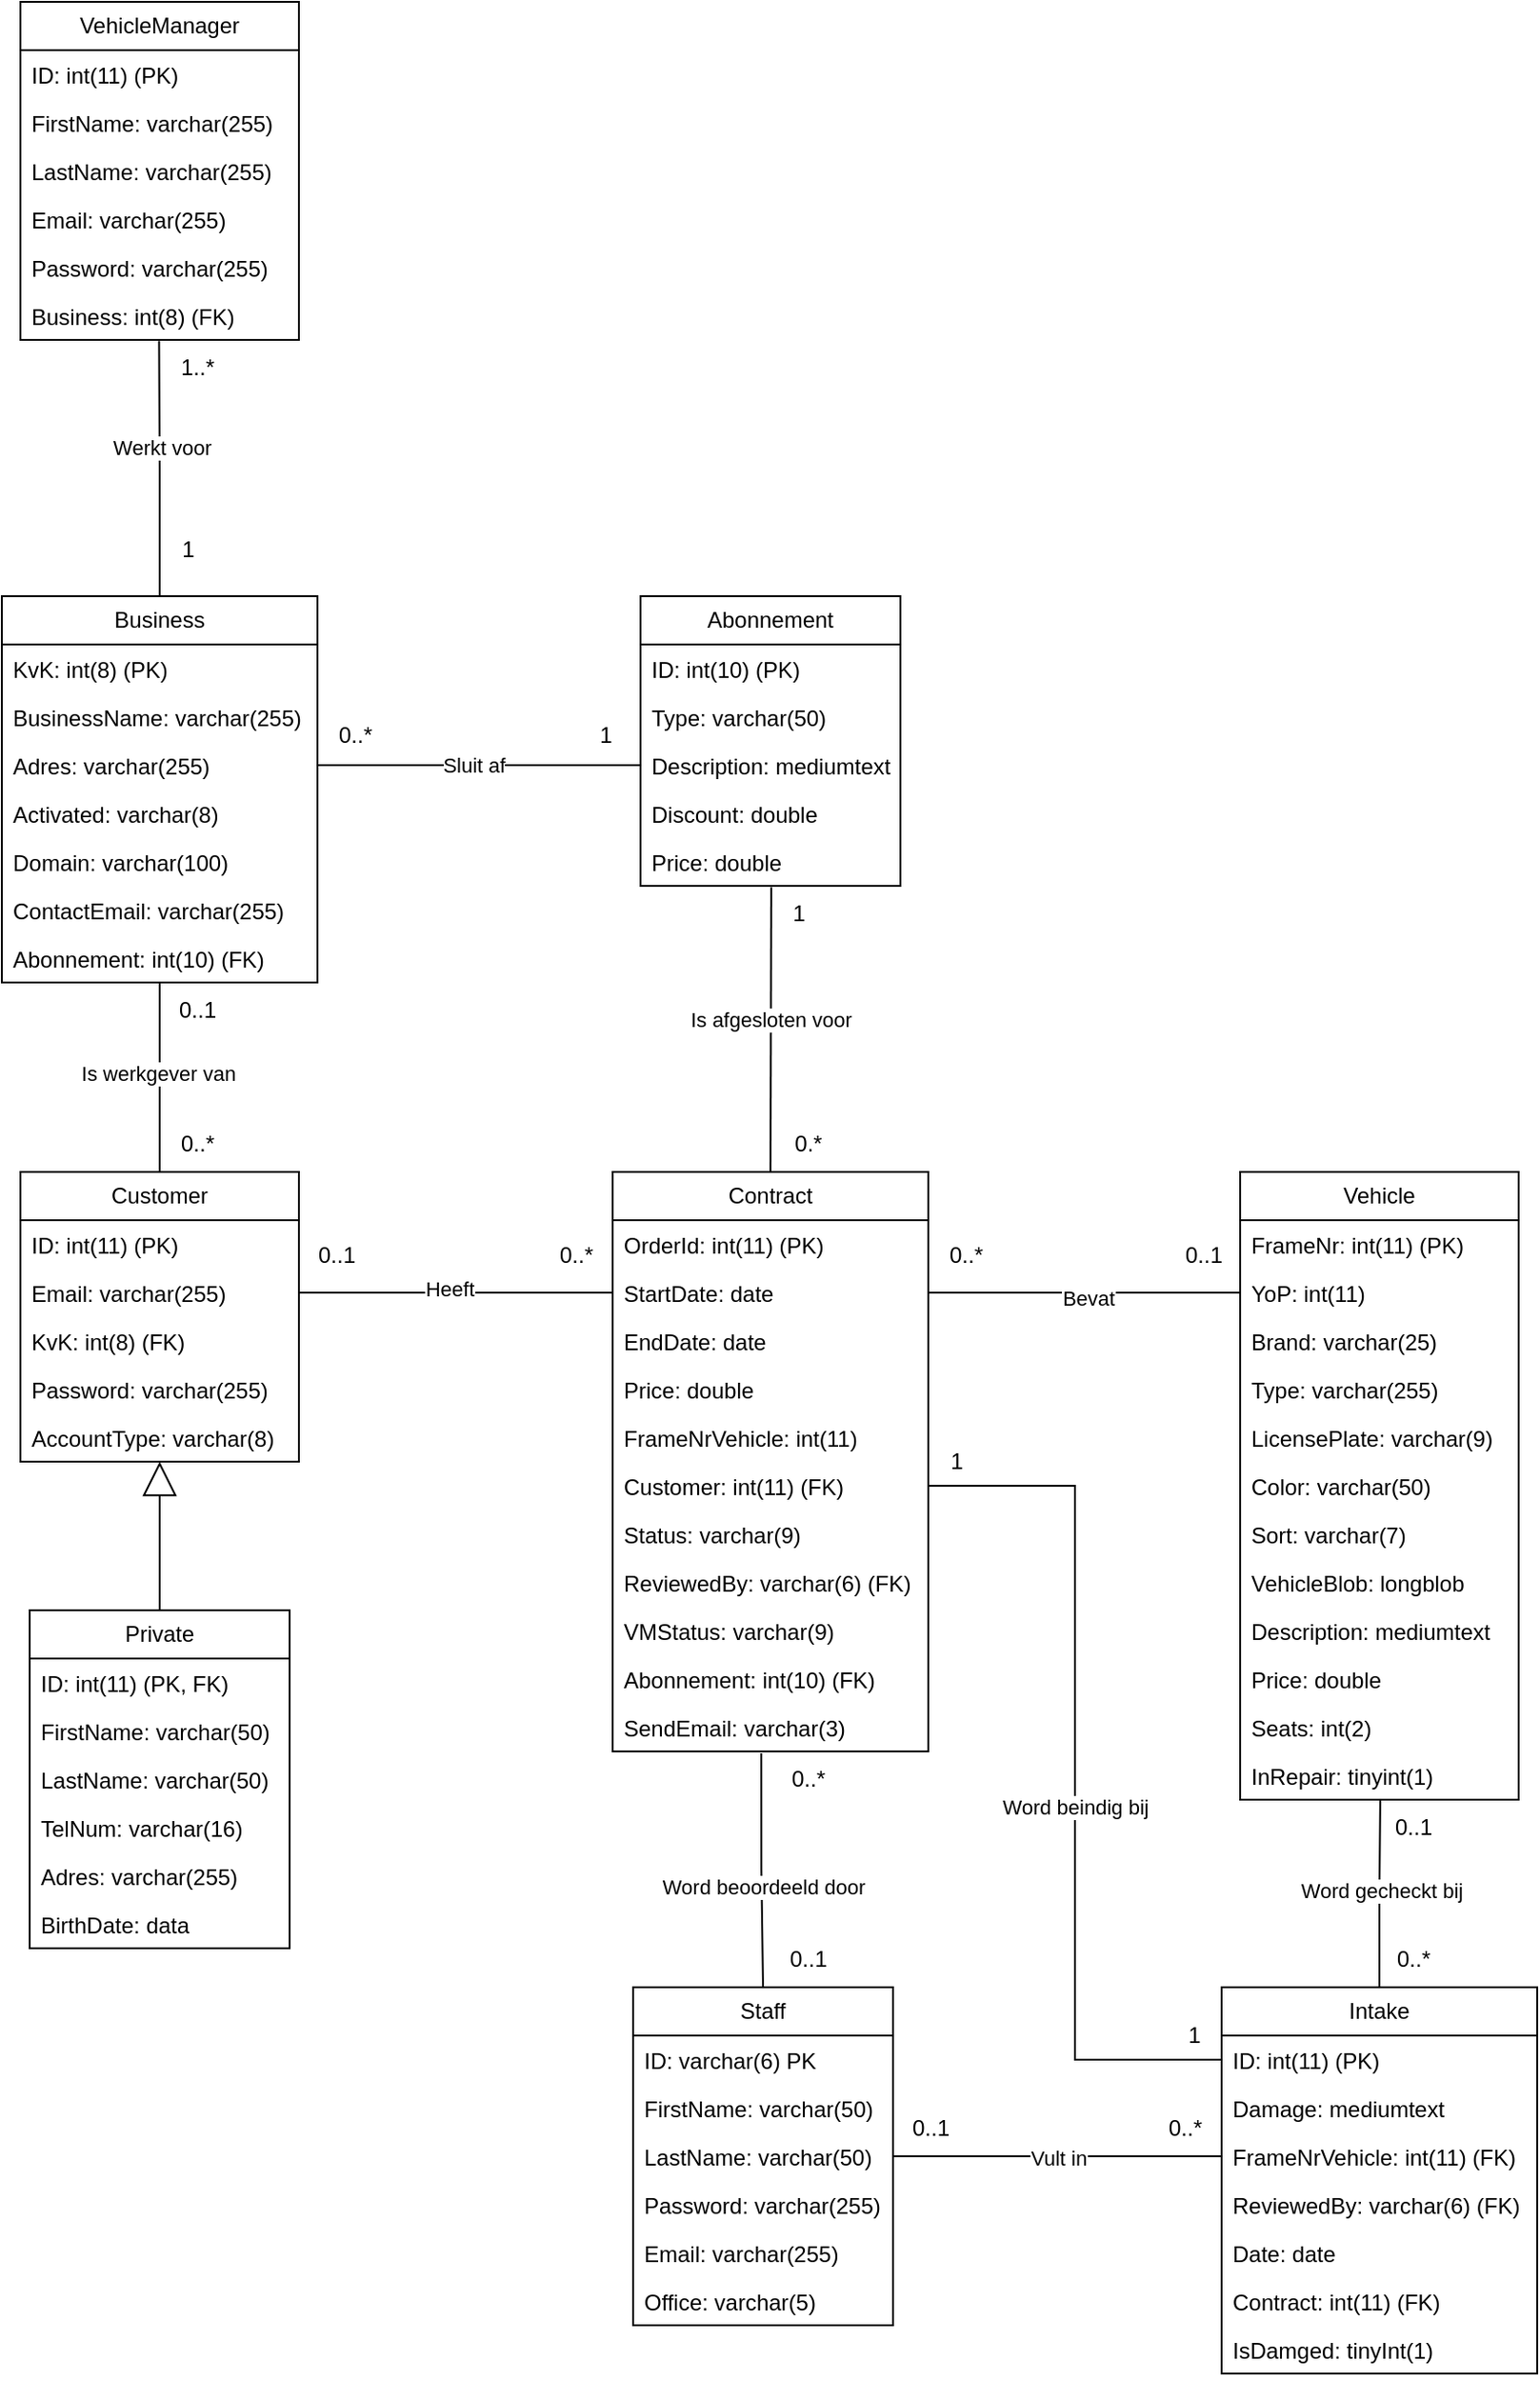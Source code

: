 <mxfile version="26.0.4">
  <diagram name="Pagina-1" id="kumVe_EUX2fXKwRMDx93">
    <mxGraphModel dx="989" dy="577" grid="1" gridSize="10" guides="1" tooltips="1" connect="1" arrows="1" fold="1" page="1" pageScale="1" pageWidth="827" pageHeight="1169" math="0" shadow="0">
      <root>
        <mxCell id="0" />
        <mxCell id="1" parent="0" />
        <mxCell id="2gMDje62QY_RI4DqTVEN-9" value="Customer" style="swimlane;fontStyle=0;childLayout=stackLayout;horizontal=1;startSize=26;fillColor=none;horizontalStack=0;resizeParent=1;resizeParentMax=0;resizeLast=0;collapsible=1;marginBottom=0;whiteSpace=wrap;html=1;" parent="1" vertex="1">
          <mxGeometry x="10" y="730" width="150" height="156" as="geometry" />
        </mxCell>
        <mxCell id="2gMDje62QY_RI4DqTVEN-10" value="ID: int(11) (PK)" style="text;strokeColor=none;fillColor=none;align=left;verticalAlign=top;spacingLeft=4;spacingRight=4;overflow=hidden;rotatable=0;points=[[0,0.5],[1,0.5]];portConstraint=eastwest;whiteSpace=wrap;html=1;" parent="2gMDje62QY_RI4DqTVEN-9" vertex="1">
          <mxGeometry y="26" width="150" height="26" as="geometry" />
        </mxCell>
        <mxCell id="2gMDje62QY_RI4DqTVEN-11" value="Email: varchar(255)" style="text;strokeColor=none;fillColor=none;align=left;verticalAlign=top;spacingLeft=4;spacingRight=4;overflow=hidden;rotatable=0;points=[[0,0.5],[1,0.5]];portConstraint=eastwest;whiteSpace=wrap;html=1;" parent="2gMDje62QY_RI4DqTVEN-9" vertex="1">
          <mxGeometry y="52" width="150" height="26" as="geometry" />
        </mxCell>
        <mxCell id="2gMDje62QY_RI4DqTVEN-12" value="KvK: int(8) (FK)" style="text;strokeColor=none;fillColor=none;align=left;verticalAlign=top;spacingLeft=4;spacingRight=4;overflow=hidden;rotatable=0;points=[[0,0.5],[1,0.5]];portConstraint=eastwest;whiteSpace=wrap;html=1;" parent="2gMDje62QY_RI4DqTVEN-9" vertex="1">
          <mxGeometry y="78" width="150" height="26" as="geometry" />
        </mxCell>
        <mxCell id="RTsfZIObPKRXF5oTKYbA-19" value="Password: varchar(255)" style="text;strokeColor=none;fillColor=none;align=left;verticalAlign=top;spacingLeft=4;spacingRight=4;overflow=hidden;rotatable=0;points=[[0,0.5],[1,0.5]];portConstraint=eastwest;whiteSpace=wrap;html=1;" vertex="1" parent="2gMDje62QY_RI4DqTVEN-9">
          <mxGeometry y="104" width="150" height="26" as="geometry" />
        </mxCell>
        <mxCell id="2gMDje62QY_RI4DqTVEN-13" value="AccountType: varchar(8)" style="text;strokeColor=none;fillColor=none;align=left;verticalAlign=top;spacingLeft=4;spacingRight=4;overflow=hidden;rotatable=0;points=[[0,0.5],[1,0.5]];portConstraint=eastwest;whiteSpace=wrap;html=1;" parent="2gMDje62QY_RI4DqTVEN-9" vertex="1">
          <mxGeometry y="130" width="150" height="26" as="geometry" />
        </mxCell>
        <mxCell id="2gMDje62QY_RI4DqTVEN-15" value="" style="endArrow=block;endSize=16;endFill=0;html=1;rounded=0;exitX=0.5;exitY=0;exitDx=0;exitDy=0;" parent="1" source="RTsfZIObPKRXF5oTKYbA-48" target="2gMDje62QY_RI4DqTVEN-13" edge="1">
          <mxGeometry width="160" relative="1" as="geometry">
            <mxPoint x="85" y="960" as="sourcePoint" />
            <mxPoint x="500" y="740" as="targetPoint" />
          </mxGeometry>
        </mxCell>
        <mxCell id="2gMDje62QY_RI4DqTVEN-16" value="Contract" style="swimlane;fontStyle=0;childLayout=stackLayout;horizontal=1;startSize=26;fillColor=none;horizontalStack=0;resizeParent=1;resizeParentMax=0;resizeLast=0;collapsible=1;marginBottom=0;whiteSpace=wrap;html=1;strokeColor=default;swimlaneLine=1;" parent="1" vertex="1">
          <mxGeometry x="329" y="730" width="170" height="312" as="geometry" />
        </mxCell>
        <mxCell id="2gMDje62QY_RI4DqTVEN-17" value="OrderId: int(11) (PK)" style="text;strokeColor=none;fillColor=none;align=left;verticalAlign=top;spacingLeft=4;spacingRight=4;overflow=hidden;rotatable=0;points=[[0,0.5],[1,0.5]];portConstraint=eastwest;whiteSpace=wrap;html=1;" parent="2gMDje62QY_RI4DqTVEN-16" vertex="1">
          <mxGeometry y="26" width="170" height="26" as="geometry" />
        </mxCell>
        <mxCell id="2gMDje62QY_RI4DqTVEN-18" value="StartDate: date" style="text;strokeColor=none;fillColor=none;align=left;verticalAlign=top;spacingLeft=4;spacingRight=4;overflow=hidden;rotatable=0;points=[[0,0.5],[1,0.5]];portConstraint=eastwest;whiteSpace=wrap;html=1;" parent="2gMDje62QY_RI4DqTVEN-16" vertex="1">
          <mxGeometry y="52" width="170" height="26" as="geometry" />
        </mxCell>
        <mxCell id="2gMDje62QY_RI4DqTVEN-19" value="EndDate: date" style="text;strokeColor=none;fillColor=none;align=left;verticalAlign=top;spacingLeft=4;spacingRight=4;overflow=hidden;rotatable=0;points=[[0,0.5],[1,0.5]];portConstraint=eastwest;whiteSpace=wrap;html=1;" parent="2gMDje62QY_RI4DqTVEN-16" vertex="1">
          <mxGeometry y="78" width="170" height="26" as="geometry" />
        </mxCell>
        <mxCell id="2gMDje62QY_RI4DqTVEN-20" value="Price: double" style="text;strokeColor=none;fillColor=none;align=left;verticalAlign=top;spacingLeft=4;spacingRight=4;overflow=hidden;rotatable=0;points=[[0,0.5],[1,0.5]];portConstraint=eastwest;whiteSpace=wrap;html=1;" parent="2gMDje62QY_RI4DqTVEN-16" vertex="1">
          <mxGeometry y="104" width="170" height="26" as="geometry" />
        </mxCell>
        <mxCell id="2gMDje62QY_RI4DqTVEN-21" value="FrameNrVehicle: int(11)" style="text;strokeColor=none;fillColor=none;align=left;verticalAlign=top;spacingLeft=4;spacingRight=4;overflow=hidden;rotatable=0;points=[[0,0.5],[1,0.5]];portConstraint=eastwest;whiteSpace=wrap;html=1;" parent="2gMDje62QY_RI4DqTVEN-16" vertex="1">
          <mxGeometry y="130" width="170" height="26" as="geometry" />
        </mxCell>
        <mxCell id="2gMDje62QY_RI4DqTVEN-22" value="Customer: int(11) (FK)" style="text;strokeColor=none;fillColor=none;align=left;verticalAlign=top;spacingLeft=4;spacingRight=4;overflow=hidden;rotatable=0;points=[[0,0.5],[1,0.5]];portConstraint=eastwest;whiteSpace=wrap;html=1;" parent="2gMDje62QY_RI4DqTVEN-16" vertex="1">
          <mxGeometry y="156" width="170" height="26" as="geometry" />
        </mxCell>
        <mxCell id="2gMDje62QY_RI4DqTVEN-23" value="Status: varchar(9)" style="text;strokeColor=none;fillColor=none;align=left;verticalAlign=top;spacingLeft=4;spacingRight=4;overflow=hidden;rotatable=0;points=[[0,0.5],[1,0.5]];portConstraint=eastwest;whiteSpace=wrap;html=1;" parent="2gMDje62QY_RI4DqTVEN-16" vertex="1">
          <mxGeometry y="182" width="170" height="26" as="geometry" />
        </mxCell>
        <mxCell id="2gMDje62QY_RI4DqTVEN-24" value="ReviewedBy: varchar(6) (FK)" style="text;strokeColor=none;fillColor=none;align=left;verticalAlign=top;spacingLeft=4;spacingRight=4;overflow=hidden;rotatable=0;points=[[0,0.5],[1,0.5]];portConstraint=eastwest;whiteSpace=wrap;html=1;" parent="2gMDje62QY_RI4DqTVEN-16" vertex="1">
          <mxGeometry y="208" width="170" height="26" as="geometry" />
        </mxCell>
        <mxCell id="2gMDje62QY_RI4DqTVEN-25" value="VMStatus: varchar(9)" style="text;strokeColor=none;fillColor=none;align=left;verticalAlign=top;spacingLeft=4;spacingRight=4;overflow=hidden;rotatable=0;points=[[0,0.5],[1,0.5]];portConstraint=eastwest;whiteSpace=wrap;html=1;" parent="2gMDje62QY_RI4DqTVEN-16" vertex="1">
          <mxGeometry y="234" width="170" height="26" as="geometry" />
        </mxCell>
        <mxCell id="RTsfZIObPKRXF5oTKYbA-3" value="Abonnement: int(10) (FK)" style="text;strokeColor=none;fillColor=none;align=left;verticalAlign=top;spacingLeft=4;spacingRight=4;overflow=hidden;rotatable=0;points=[[0,0.5],[1,0.5]];portConstraint=eastwest;whiteSpace=wrap;html=1;" vertex="1" parent="2gMDje62QY_RI4DqTVEN-16">
          <mxGeometry y="260" width="170" height="26" as="geometry" />
        </mxCell>
        <mxCell id="RTsfZIObPKRXF5oTKYbA-4" value="SendEmail: varchar(3)" style="text;strokeColor=none;fillColor=none;align=left;verticalAlign=top;spacingLeft=4;spacingRight=4;overflow=hidden;rotatable=0;points=[[0,0.5],[1,0.5]];portConstraint=eastwest;whiteSpace=wrap;html=1;" vertex="1" parent="2gMDje62QY_RI4DqTVEN-16">
          <mxGeometry y="286" width="170" height="26" as="geometry" />
        </mxCell>
        <mxCell id="2gMDje62QY_RI4DqTVEN-31" style="edgeStyle=orthogonalEdgeStyle;rounded=0;orthogonalLoop=1;jettySize=auto;html=1;exitX=1;exitY=0.5;exitDx=0;exitDy=0;endArrow=none;endFill=0;" parent="1" source="2gMDje62QY_RI4DqTVEN-11" target="2gMDje62QY_RI4DqTVEN-18" edge="1">
          <mxGeometry relative="1" as="geometry" />
        </mxCell>
        <mxCell id="2gMDje62QY_RI4DqTVEN-32" value="Heeft" style="edgeLabel;html=1;align=center;verticalAlign=middle;resizable=0;points=[];" parent="2gMDje62QY_RI4DqTVEN-31" vertex="1" connectable="0">
          <mxGeometry x="-0.05" y="2" relative="1" as="geometry">
            <mxPoint as="offset" />
          </mxGeometry>
        </mxCell>
        <mxCell id="2gMDje62QY_RI4DqTVEN-33" value="0..*" style="text;html=1;align=center;verticalAlign=middle;resizable=0;points=[];autosize=1;strokeColor=none;fillColor=none;" parent="1" vertex="1">
          <mxGeometry x="289" y="760" width="40" height="30" as="geometry" />
        </mxCell>
        <mxCell id="2gMDje62QY_RI4DqTVEN-34" value="0..1" style="text;html=1;align=center;verticalAlign=middle;resizable=0;points=[];autosize=1;strokeColor=none;fillColor=none;" parent="1" vertex="1">
          <mxGeometry x="160" y="760" width="40" height="30" as="geometry" />
        </mxCell>
        <mxCell id="2gMDje62QY_RI4DqTVEN-35" value="Staff" style="swimlane;fontStyle=0;childLayout=stackLayout;horizontal=1;startSize=26;fillColor=none;horizontalStack=0;resizeParent=1;resizeParentMax=0;resizeLast=0;collapsible=1;marginBottom=0;whiteSpace=wrap;html=1;" parent="1" vertex="1">
          <mxGeometry x="340" y="1169" width="140" height="182" as="geometry" />
        </mxCell>
        <mxCell id="2gMDje62QY_RI4DqTVEN-36" value="ID: varchar(6) PK" style="text;strokeColor=none;fillColor=none;align=left;verticalAlign=top;spacingLeft=4;spacingRight=4;overflow=hidden;rotatable=0;points=[[0,0.5],[1,0.5]];portConstraint=eastwest;whiteSpace=wrap;html=1;" parent="2gMDje62QY_RI4DqTVEN-35" vertex="1">
          <mxGeometry y="26" width="140" height="26" as="geometry" />
        </mxCell>
        <mxCell id="2gMDje62QY_RI4DqTVEN-37" value="FirstName: varchar(50)" style="text;strokeColor=none;fillColor=none;align=left;verticalAlign=top;spacingLeft=4;spacingRight=4;overflow=hidden;rotatable=0;points=[[0,0.5],[1,0.5]];portConstraint=eastwest;whiteSpace=wrap;html=1;" parent="2gMDje62QY_RI4DqTVEN-35" vertex="1">
          <mxGeometry y="52" width="140" height="26" as="geometry" />
        </mxCell>
        <mxCell id="2gMDje62QY_RI4DqTVEN-38" value="LastName: varchar(50)" style="text;strokeColor=none;fillColor=none;align=left;verticalAlign=top;spacingLeft=4;spacingRight=4;overflow=hidden;rotatable=0;points=[[0,0.5],[1,0.5]];portConstraint=eastwest;whiteSpace=wrap;html=1;" parent="2gMDje62QY_RI4DqTVEN-35" vertex="1">
          <mxGeometry y="78" width="140" height="26" as="geometry" />
        </mxCell>
        <mxCell id="2gMDje62QY_RI4DqTVEN-39" value="Password: varchar(255)" style="text;strokeColor=none;fillColor=none;align=left;verticalAlign=top;spacingLeft=4;spacingRight=4;overflow=hidden;rotatable=0;points=[[0,0.5],[1,0.5]];portConstraint=eastwest;whiteSpace=wrap;html=1;" parent="2gMDje62QY_RI4DqTVEN-35" vertex="1">
          <mxGeometry y="104" width="140" height="26" as="geometry" />
        </mxCell>
        <mxCell id="2gMDje62QY_RI4DqTVEN-40" value="Email: varchar(255)" style="text;strokeColor=none;fillColor=none;align=left;verticalAlign=top;spacingLeft=4;spacingRight=4;overflow=hidden;rotatable=0;points=[[0,0.5],[1,0.5]];portConstraint=eastwest;whiteSpace=wrap;html=1;" parent="2gMDje62QY_RI4DqTVEN-35" vertex="1">
          <mxGeometry y="130" width="140" height="26" as="geometry" />
        </mxCell>
        <mxCell id="2gMDje62QY_RI4DqTVEN-41" value="Office: varchar(5)" style="text;strokeColor=none;fillColor=none;align=left;verticalAlign=top;spacingLeft=4;spacingRight=4;overflow=hidden;rotatable=0;points=[[0,0.5],[1,0.5]];portConstraint=eastwest;whiteSpace=wrap;html=1;" parent="2gMDje62QY_RI4DqTVEN-35" vertex="1">
          <mxGeometry y="156" width="140" height="26" as="geometry" />
        </mxCell>
        <mxCell id="2gMDje62QY_RI4DqTVEN-42" style="edgeStyle=orthogonalEdgeStyle;rounded=0;orthogonalLoop=1;jettySize=auto;html=1;exitX=0.471;exitY=1.038;exitDx=0;exitDy=0;entryX=0.5;entryY=0;entryDx=0;entryDy=0;startArrow=none;startFill=0;endArrow=none;endFill=0;exitPerimeter=0;" parent="1" source="RTsfZIObPKRXF5oTKYbA-4" target="2gMDje62QY_RI4DqTVEN-35" edge="1">
          <mxGeometry relative="1" as="geometry" />
        </mxCell>
        <mxCell id="2gMDje62QY_RI4DqTVEN-43" value="Word beoordeeld door" style="edgeLabel;html=1;align=center;verticalAlign=middle;resizable=0;points=[];" parent="2gMDje62QY_RI4DqTVEN-42" vertex="1" connectable="0">
          <mxGeometry x="0.139" relative="1" as="geometry">
            <mxPoint as="offset" />
          </mxGeometry>
        </mxCell>
        <mxCell id="2gMDje62QY_RI4DqTVEN-44" value="0..*" style="text;html=1;align=center;verticalAlign=middle;resizable=0;points=[];autosize=1;strokeColor=none;fillColor=none;" parent="1" vertex="1">
          <mxGeometry x="414" y="1042" width="40" height="30" as="geometry" />
        </mxCell>
        <mxCell id="2gMDje62QY_RI4DqTVEN-45" value="0..1" style="text;html=1;align=center;verticalAlign=middle;resizable=0;points=[];autosize=1;strokeColor=none;fillColor=none;" parent="1" vertex="1">
          <mxGeometry x="414" y="1139" width="40" height="30" as="geometry" />
        </mxCell>
        <mxCell id="2gMDje62QY_RI4DqTVEN-46" value="Vehicle" style="swimlane;fontStyle=0;childLayout=stackLayout;horizontal=1;startSize=26;fillColor=none;horizontalStack=0;resizeParent=1;resizeParentMax=0;resizeLast=0;collapsible=1;marginBottom=0;whiteSpace=wrap;html=1;" parent="1" vertex="1">
          <mxGeometry x="667" y="730" width="150" height="338" as="geometry" />
        </mxCell>
        <mxCell id="2gMDje62QY_RI4DqTVEN-47" value="FrameNr: int(11) (PK)" style="text;strokeColor=none;fillColor=none;align=left;verticalAlign=top;spacingLeft=4;spacingRight=4;overflow=hidden;rotatable=0;points=[[0,0.5],[1,0.5]];portConstraint=eastwest;whiteSpace=wrap;html=1;" parent="2gMDje62QY_RI4DqTVEN-46" vertex="1">
          <mxGeometry y="26" width="150" height="26" as="geometry" />
        </mxCell>
        <mxCell id="2gMDje62QY_RI4DqTVEN-48" value="YoP: int(11)" style="text;strokeColor=none;fillColor=none;align=left;verticalAlign=top;spacingLeft=4;spacingRight=4;overflow=hidden;rotatable=0;points=[[0,0.5],[1,0.5]];portConstraint=eastwest;whiteSpace=wrap;html=1;" parent="2gMDje62QY_RI4DqTVEN-46" vertex="1">
          <mxGeometry y="52" width="150" height="26" as="geometry" />
        </mxCell>
        <mxCell id="2gMDje62QY_RI4DqTVEN-49" value="Brand: varchar(25)" style="text;strokeColor=none;fillColor=none;align=left;verticalAlign=top;spacingLeft=4;spacingRight=4;overflow=hidden;rotatable=0;points=[[0,0.5],[1,0.5]];portConstraint=eastwest;whiteSpace=wrap;html=1;" parent="2gMDje62QY_RI4DqTVEN-46" vertex="1">
          <mxGeometry y="78" width="150" height="26" as="geometry" />
        </mxCell>
        <mxCell id="2gMDje62QY_RI4DqTVEN-50" value="Type: varchar(255)" style="text;strokeColor=none;fillColor=none;align=left;verticalAlign=top;spacingLeft=4;spacingRight=4;overflow=hidden;rotatable=0;points=[[0,0.5],[1,0.5]];portConstraint=eastwest;whiteSpace=wrap;html=1;" parent="2gMDje62QY_RI4DqTVEN-46" vertex="1">
          <mxGeometry y="104" width="150" height="26" as="geometry" />
        </mxCell>
        <mxCell id="2gMDje62QY_RI4DqTVEN-51" value="LicensePlate: varchar(9)" style="text;strokeColor=none;fillColor=none;align=left;verticalAlign=top;spacingLeft=4;spacingRight=4;overflow=hidden;rotatable=0;points=[[0,0.5],[1,0.5]];portConstraint=eastwest;whiteSpace=wrap;html=1;" parent="2gMDje62QY_RI4DqTVEN-46" vertex="1">
          <mxGeometry y="130" width="150" height="26" as="geometry" />
        </mxCell>
        <mxCell id="2gMDje62QY_RI4DqTVEN-52" value="Color: varchar(50)" style="text;strokeColor=none;fillColor=none;align=left;verticalAlign=top;spacingLeft=4;spacingRight=4;overflow=hidden;rotatable=0;points=[[0,0.5],[1,0.5]];portConstraint=eastwest;whiteSpace=wrap;html=1;" parent="2gMDje62QY_RI4DqTVEN-46" vertex="1">
          <mxGeometry y="156" width="150" height="26" as="geometry" />
        </mxCell>
        <mxCell id="2gMDje62QY_RI4DqTVEN-53" value="Sort: varchar(7)" style="text;strokeColor=none;fillColor=none;align=left;verticalAlign=top;spacingLeft=4;spacingRight=4;overflow=hidden;rotatable=0;points=[[0,0.5],[1,0.5]];portConstraint=eastwest;whiteSpace=wrap;html=1;" parent="2gMDje62QY_RI4DqTVEN-46" vertex="1">
          <mxGeometry y="182" width="150" height="26" as="geometry" />
        </mxCell>
        <mxCell id="2gMDje62QY_RI4DqTVEN-54" value="VehicleBlob: longblob" style="text;strokeColor=none;fillColor=none;align=left;verticalAlign=top;spacingLeft=4;spacingRight=4;overflow=hidden;rotatable=0;points=[[0,0.5],[1,0.5]];portConstraint=eastwest;whiteSpace=wrap;html=1;" parent="2gMDje62QY_RI4DqTVEN-46" vertex="1">
          <mxGeometry y="208" width="150" height="26" as="geometry" />
        </mxCell>
        <mxCell id="2gMDje62QY_RI4DqTVEN-55" value="Description: mediumtext" style="text;strokeColor=none;fillColor=none;align=left;verticalAlign=top;spacingLeft=4;spacingRight=4;overflow=hidden;rotatable=0;points=[[0,0.5],[1,0.5]];portConstraint=eastwest;whiteSpace=wrap;html=1;" parent="2gMDje62QY_RI4DqTVEN-46" vertex="1">
          <mxGeometry y="234" width="150" height="26" as="geometry" />
        </mxCell>
        <mxCell id="2gMDje62QY_RI4DqTVEN-56" value="Price: double&lt;div&gt;&lt;br/&gt;&lt;/div&gt;" style="text;strokeColor=none;fillColor=none;align=left;verticalAlign=top;spacingLeft=4;spacingRight=4;overflow=hidden;rotatable=0;points=[[0,0.5],[1,0.5]];portConstraint=eastwest;whiteSpace=wrap;html=1;" parent="2gMDje62QY_RI4DqTVEN-46" vertex="1">
          <mxGeometry y="260" width="150" height="26" as="geometry" />
        </mxCell>
        <mxCell id="2gMDje62QY_RI4DqTVEN-57" value="Seats: int(2)" style="text;strokeColor=none;fillColor=none;align=left;verticalAlign=top;spacingLeft=4;spacingRight=4;overflow=hidden;rotatable=0;points=[[0,0.5],[1,0.5]];portConstraint=eastwest;whiteSpace=wrap;html=1;" parent="2gMDje62QY_RI4DqTVEN-46" vertex="1">
          <mxGeometry y="286" width="150" height="26" as="geometry" />
        </mxCell>
        <mxCell id="RTsfZIObPKRXF5oTKYbA-1" value="InRepair: tinyint(1)" style="text;strokeColor=none;fillColor=none;align=left;verticalAlign=top;spacingLeft=4;spacingRight=4;overflow=hidden;rotatable=0;points=[[0,0.5],[1,0.5]];portConstraint=eastwest;whiteSpace=wrap;html=1;" vertex="1" parent="2gMDje62QY_RI4DqTVEN-46">
          <mxGeometry y="312" width="150" height="26" as="geometry" />
        </mxCell>
        <mxCell id="2gMDje62QY_RI4DqTVEN-58" style="edgeStyle=orthogonalEdgeStyle;rounded=0;orthogonalLoop=1;jettySize=auto;html=1;exitX=1;exitY=0.5;exitDx=0;exitDy=0;entryX=0;entryY=0.5;entryDx=0;entryDy=0;endArrow=none;endFill=0;" parent="1" source="2gMDje62QY_RI4DqTVEN-18" target="2gMDje62QY_RI4DqTVEN-48" edge="1">
          <mxGeometry relative="1" as="geometry" />
        </mxCell>
        <mxCell id="2gMDje62QY_RI4DqTVEN-59" value="Bevat" style="edgeLabel;html=1;align=center;verticalAlign=middle;resizable=0;points=[];" parent="2gMDje62QY_RI4DqTVEN-58" vertex="1" connectable="0">
          <mxGeometry x="0.022" y="-3" relative="1" as="geometry">
            <mxPoint as="offset" />
          </mxGeometry>
        </mxCell>
        <mxCell id="2gMDje62QY_RI4DqTVEN-60" value="0..1" style="text;html=1;align=center;verticalAlign=middle;resizable=0;points=[];autosize=1;strokeColor=none;fillColor=none;" parent="1" vertex="1">
          <mxGeometry x="627" y="760" width="40" height="30" as="geometry" />
        </mxCell>
        <mxCell id="2gMDje62QY_RI4DqTVEN-61" value="0..*" style="text;html=1;align=center;verticalAlign=middle;resizable=0;points=[];autosize=1;strokeColor=none;fillColor=none;" parent="1" vertex="1">
          <mxGeometry x="499" y="760" width="40" height="30" as="geometry" />
        </mxCell>
        <mxCell id="2gMDje62QY_RI4DqTVEN-62" value="Business" style="swimlane;fontStyle=0;childLayout=stackLayout;horizontal=1;startSize=26;fillColor=none;horizontalStack=0;resizeParent=1;resizeParentMax=0;resizeLast=0;collapsible=1;marginBottom=0;whiteSpace=wrap;html=1;" parent="1" vertex="1">
          <mxGeometry y="420" width="170" height="208" as="geometry" />
        </mxCell>
        <mxCell id="2gMDje62QY_RI4DqTVEN-63" value="KvK: int(8) (PK)" style="text;strokeColor=none;fillColor=none;align=left;verticalAlign=top;spacingLeft=4;spacingRight=4;overflow=hidden;rotatable=0;points=[[0,0.5],[1,0.5]];portConstraint=eastwest;whiteSpace=wrap;html=1;" parent="2gMDje62QY_RI4DqTVEN-62" vertex="1">
          <mxGeometry y="26" width="170" height="26" as="geometry" />
        </mxCell>
        <mxCell id="2gMDje62QY_RI4DqTVEN-64" value="BusinessName: varchar(255)" style="text;strokeColor=none;fillColor=none;align=left;verticalAlign=top;spacingLeft=4;spacingRight=4;overflow=hidden;rotatable=0;points=[[0,0.5],[1,0.5]];portConstraint=eastwest;whiteSpace=wrap;html=1;" parent="2gMDje62QY_RI4DqTVEN-62" vertex="1">
          <mxGeometry y="52" width="170" height="26" as="geometry" />
        </mxCell>
        <mxCell id="2gMDje62QY_RI4DqTVEN-65" value="Adres: varchar(255)" style="text;strokeColor=none;fillColor=none;align=left;verticalAlign=top;spacingLeft=4;spacingRight=4;overflow=hidden;rotatable=0;points=[[0,0.5],[1,0.5]];portConstraint=eastwest;whiteSpace=wrap;html=1;" parent="2gMDje62QY_RI4DqTVEN-62" vertex="1">
          <mxGeometry y="78" width="170" height="26" as="geometry" />
        </mxCell>
        <mxCell id="2gMDje62QY_RI4DqTVEN-66" value="Activated: varchar(8)" style="text;strokeColor=none;fillColor=none;align=left;verticalAlign=top;spacingLeft=4;spacingRight=4;overflow=hidden;rotatable=0;points=[[0,0.5],[1,0.5]];portConstraint=eastwest;whiteSpace=wrap;html=1;" parent="2gMDje62QY_RI4DqTVEN-62" vertex="1">
          <mxGeometry y="104" width="170" height="26" as="geometry" />
        </mxCell>
        <mxCell id="2gMDje62QY_RI4DqTVEN-67" value="Domain: varchar(100)" style="text;strokeColor=none;fillColor=none;align=left;verticalAlign=top;spacingLeft=4;spacingRight=4;overflow=hidden;rotatable=0;points=[[0,0.5],[1,0.5]];portConstraint=eastwest;whiteSpace=wrap;html=1;" parent="2gMDje62QY_RI4DqTVEN-62" vertex="1">
          <mxGeometry y="130" width="170" height="26" as="geometry" />
        </mxCell>
        <mxCell id="2gMDje62QY_RI4DqTVEN-68" value="ContactEmail: varchar(255)" style="text;strokeColor=none;fillColor=none;align=left;verticalAlign=top;spacingLeft=4;spacingRight=4;overflow=hidden;rotatable=0;points=[[0,0.5],[1,0.5]];portConstraint=eastwest;whiteSpace=wrap;html=1;" parent="2gMDje62QY_RI4DqTVEN-62" vertex="1">
          <mxGeometry y="156" width="170" height="26" as="geometry" />
        </mxCell>
        <mxCell id="RTsfZIObPKRXF5oTKYbA-2" value="Abonnement: int(10) (FK)" style="text;strokeColor=none;fillColor=none;align=left;verticalAlign=top;spacingLeft=4;spacingRight=4;overflow=hidden;rotatable=0;points=[[0,0.5],[1,0.5]];portConstraint=eastwest;whiteSpace=wrap;html=1;" vertex="1" parent="2gMDje62QY_RI4DqTVEN-62">
          <mxGeometry y="182" width="170" height="26" as="geometry" />
        </mxCell>
        <mxCell id="2gMDje62QY_RI4DqTVEN-69" style="edgeStyle=orthogonalEdgeStyle;rounded=0;orthogonalLoop=1;jettySize=auto;html=1;exitX=0.5;exitY=0;exitDx=0;exitDy=0;startArrow=none;startFill=0;endArrow=none;endFill=0;entryX=0.5;entryY=1;entryDx=0;entryDy=0;entryPerimeter=0;" parent="1" source="2gMDje62QY_RI4DqTVEN-9" target="RTsfZIObPKRXF5oTKYbA-2" edge="1">
          <mxGeometry relative="1" as="geometry">
            <mxPoint x="200" y="700" as="targetPoint" />
          </mxGeometry>
        </mxCell>
        <mxCell id="2gMDje62QY_RI4DqTVEN-70" value="Is werkgever van" style="edgeLabel;html=1;align=center;verticalAlign=middle;resizable=0;points=[];" parent="2gMDje62QY_RI4DqTVEN-69" vertex="1" connectable="0">
          <mxGeometry x="0.051" y="1" relative="1" as="geometry">
            <mxPoint as="offset" />
          </mxGeometry>
        </mxCell>
        <mxCell id="2gMDje62QY_RI4DqTVEN-71" value="0..*" style="text;html=1;align=center;verticalAlign=middle;resizable=0;points=[];autosize=1;strokeColor=none;fillColor=none;" parent="1" vertex="1">
          <mxGeometry x="85" y="700" width="40" height="30" as="geometry" />
        </mxCell>
        <mxCell id="2gMDje62QY_RI4DqTVEN-72" value="0..1" style="text;html=1;align=center;verticalAlign=middle;resizable=0;points=[];autosize=1;strokeColor=none;fillColor=none;" parent="1" vertex="1">
          <mxGeometry x="85" y="628" width="40" height="30" as="geometry" />
        </mxCell>
        <mxCell id="2gMDje62QY_RI4DqTVEN-73" value="VehicleManager" style="swimlane;fontStyle=0;childLayout=stackLayout;horizontal=1;startSize=26;fillColor=none;horizontalStack=0;resizeParent=1;resizeParentMax=0;resizeLast=0;collapsible=1;marginBottom=0;whiteSpace=wrap;html=1;" parent="1" vertex="1">
          <mxGeometry x="10" y="100" width="150" height="182" as="geometry" />
        </mxCell>
        <mxCell id="2gMDje62QY_RI4DqTVEN-74" value="ID: int(11) (PK)" style="text;strokeColor=none;fillColor=none;align=left;verticalAlign=top;spacingLeft=4;spacingRight=4;overflow=hidden;rotatable=0;points=[[0,0.5],[1,0.5]];portConstraint=eastwest;whiteSpace=wrap;html=1;" parent="2gMDje62QY_RI4DqTVEN-73" vertex="1">
          <mxGeometry y="26" width="150" height="26" as="geometry" />
        </mxCell>
        <mxCell id="2gMDje62QY_RI4DqTVEN-75" value="FirstName: varchar(255)" style="text;strokeColor=none;fillColor=none;align=left;verticalAlign=top;spacingLeft=4;spacingRight=4;overflow=hidden;rotatable=0;points=[[0,0.5],[1,0.5]];portConstraint=eastwest;whiteSpace=wrap;html=1;" parent="2gMDje62QY_RI4DqTVEN-73" vertex="1">
          <mxGeometry y="52" width="150" height="26" as="geometry" />
        </mxCell>
        <mxCell id="2gMDje62QY_RI4DqTVEN-76" value="LastName: varchar(255)" style="text;strokeColor=none;fillColor=none;align=left;verticalAlign=top;spacingLeft=4;spacingRight=4;overflow=hidden;rotatable=0;points=[[0,0.5],[1,0.5]];portConstraint=eastwest;whiteSpace=wrap;html=1;" parent="2gMDje62QY_RI4DqTVEN-73" vertex="1">
          <mxGeometry y="78" width="150" height="26" as="geometry" />
        </mxCell>
        <mxCell id="2gMDje62QY_RI4DqTVEN-77" value="Email: varchar(255)" style="text;strokeColor=none;fillColor=none;align=left;verticalAlign=top;spacingLeft=4;spacingRight=4;overflow=hidden;rotatable=0;points=[[0,0.5],[1,0.5]];portConstraint=eastwest;whiteSpace=wrap;html=1;" parent="2gMDje62QY_RI4DqTVEN-73" vertex="1">
          <mxGeometry y="104" width="150" height="26" as="geometry" />
        </mxCell>
        <mxCell id="2gMDje62QY_RI4DqTVEN-78" value="Password: varchar(255)" style="text;strokeColor=none;fillColor=none;align=left;verticalAlign=top;spacingLeft=4;spacingRight=4;overflow=hidden;rotatable=0;points=[[0,0.5],[1,0.5]];portConstraint=eastwest;whiteSpace=wrap;html=1;" parent="2gMDje62QY_RI4DqTVEN-73" vertex="1">
          <mxGeometry y="130" width="150" height="26" as="geometry" />
        </mxCell>
        <mxCell id="2gMDje62QY_RI4DqTVEN-79" value="Business: int(8) (FK)" style="text;strokeColor=none;fillColor=none;align=left;verticalAlign=top;spacingLeft=4;spacingRight=4;overflow=hidden;rotatable=0;points=[[0,0.5],[1,0.5]];portConstraint=eastwest;whiteSpace=wrap;html=1;" parent="2gMDje62QY_RI4DqTVEN-73" vertex="1">
          <mxGeometry y="156" width="150" height="26" as="geometry" />
        </mxCell>
        <mxCell id="2gMDje62QY_RI4DqTVEN-80" style="edgeStyle=orthogonalEdgeStyle;rounded=0;orthogonalLoop=1;jettySize=auto;html=1;exitX=0.5;exitY=0;exitDx=0;exitDy=0;entryX=0.498;entryY=1.025;entryDx=0;entryDy=0;entryPerimeter=0;startArrow=none;startFill=0;endArrow=none;endFill=0;" parent="1" source="2gMDje62QY_RI4DqTVEN-62" target="2gMDje62QY_RI4DqTVEN-79" edge="1">
          <mxGeometry relative="1" as="geometry" />
        </mxCell>
        <mxCell id="2gMDje62QY_RI4DqTVEN-81" value="Werkt voor" style="edgeLabel;html=1;align=center;verticalAlign=middle;resizable=0;points=[];" parent="2gMDje62QY_RI4DqTVEN-80" vertex="1" connectable="0">
          <mxGeometry x="0.178" y="-1" relative="1" as="geometry">
            <mxPoint as="offset" />
          </mxGeometry>
        </mxCell>
        <mxCell id="2gMDje62QY_RI4DqTVEN-82" value="1" style="text;html=1;align=center;verticalAlign=middle;resizable=0;points=[];autosize=1;strokeColor=none;fillColor=none;" parent="1" vertex="1">
          <mxGeometry x="85" y="380" width="30" height="30" as="geometry" />
        </mxCell>
        <mxCell id="2gMDje62QY_RI4DqTVEN-83" value="1..*" style="text;html=1;align=center;verticalAlign=middle;resizable=0;points=[];autosize=1;strokeColor=none;fillColor=none;" parent="1" vertex="1">
          <mxGeometry x="85" y="282" width="40" height="30" as="geometry" />
        </mxCell>
        <mxCell id="RTsfZIObPKRXF5oTKYbA-5" value="Abonnement" style="swimlane;fontStyle=0;childLayout=stackLayout;horizontal=1;startSize=26;fillColor=none;horizontalStack=0;resizeParent=1;resizeParentMax=0;resizeLast=0;collapsible=1;marginBottom=0;whiteSpace=wrap;html=1;" vertex="1" parent="1">
          <mxGeometry x="344" y="420" width="140" height="156" as="geometry" />
        </mxCell>
        <mxCell id="RTsfZIObPKRXF5oTKYbA-6" value="ID: int(10) (PK)" style="text;strokeColor=none;fillColor=none;align=left;verticalAlign=top;spacingLeft=4;spacingRight=4;overflow=hidden;rotatable=0;points=[[0,0.5],[1,0.5]];portConstraint=eastwest;whiteSpace=wrap;html=1;" vertex="1" parent="RTsfZIObPKRXF5oTKYbA-5">
          <mxGeometry y="26" width="140" height="26" as="geometry" />
        </mxCell>
        <mxCell id="RTsfZIObPKRXF5oTKYbA-7" value="Type: varchar(50)" style="text;strokeColor=none;fillColor=none;align=left;verticalAlign=top;spacingLeft=4;spacingRight=4;overflow=hidden;rotatable=0;points=[[0,0.5],[1,0.5]];portConstraint=eastwest;whiteSpace=wrap;html=1;" vertex="1" parent="RTsfZIObPKRXF5oTKYbA-5">
          <mxGeometry y="52" width="140" height="26" as="geometry" />
        </mxCell>
        <mxCell id="RTsfZIObPKRXF5oTKYbA-8" value="Description: mediumtext" style="text;strokeColor=none;fillColor=none;align=left;verticalAlign=top;spacingLeft=4;spacingRight=4;overflow=hidden;rotatable=0;points=[[0,0.5],[1,0.5]];portConstraint=eastwest;whiteSpace=wrap;html=1;" vertex="1" parent="RTsfZIObPKRXF5oTKYbA-5">
          <mxGeometry y="78" width="140" height="26" as="geometry" />
        </mxCell>
        <mxCell id="RTsfZIObPKRXF5oTKYbA-9" value="Discount: double" style="text;strokeColor=none;fillColor=none;align=left;verticalAlign=top;spacingLeft=4;spacingRight=4;overflow=hidden;rotatable=0;points=[[0,0.5],[1,0.5]];portConstraint=eastwest;whiteSpace=wrap;html=1;" vertex="1" parent="RTsfZIObPKRXF5oTKYbA-5">
          <mxGeometry y="104" width="140" height="26" as="geometry" />
        </mxCell>
        <mxCell id="RTsfZIObPKRXF5oTKYbA-10" value="Price: double" style="text;strokeColor=none;fillColor=none;align=left;verticalAlign=top;spacingLeft=4;spacingRight=4;overflow=hidden;rotatable=0;points=[[0,0.5],[1,0.5]];portConstraint=eastwest;whiteSpace=wrap;html=1;" vertex="1" parent="RTsfZIObPKRXF5oTKYbA-5">
          <mxGeometry y="130" width="140" height="26" as="geometry" />
        </mxCell>
        <mxCell id="RTsfZIObPKRXF5oTKYbA-11" style="edgeStyle=orthogonalEdgeStyle;rounded=0;orthogonalLoop=1;jettySize=auto;html=1;exitX=1;exitY=0.5;exitDx=0;exitDy=0;entryX=0;entryY=0.5;entryDx=0;entryDy=0;endArrow=none;endFill=0;" edge="1" parent="1" source="2gMDje62QY_RI4DqTVEN-65" target="RTsfZIObPKRXF5oTKYbA-8">
          <mxGeometry relative="1" as="geometry" />
        </mxCell>
        <mxCell id="RTsfZIObPKRXF5oTKYbA-12" value="Sluit af" style="edgeLabel;html=1;align=center;verticalAlign=middle;resizable=0;points=[];" vertex="1" connectable="0" parent="RTsfZIObPKRXF5oTKYbA-11">
          <mxGeometry x="-0.035" relative="1" as="geometry">
            <mxPoint as="offset" />
          </mxGeometry>
        </mxCell>
        <mxCell id="RTsfZIObPKRXF5oTKYbA-13" value="1" style="text;html=1;align=center;verticalAlign=middle;resizable=0;points=[];autosize=1;strokeColor=none;fillColor=none;" vertex="1" parent="1">
          <mxGeometry x="310" y="480" width="30" height="30" as="geometry" />
        </mxCell>
        <mxCell id="RTsfZIObPKRXF5oTKYbA-14" value="0..*" style="text;html=1;align=center;verticalAlign=middle;resizable=0;points=[];autosize=1;strokeColor=none;fillColor=none;" vertex="1" parent="1">
          <mxGeometry x="170" y="480" width="40" height="30" as="geometry" />
        </mxCell>
        <mxCell id="RTsfZIObPKRXF5oTKYbA-15" value="" style="endArrow=none;html=1;rounded=0;entryX=0.5;entryY=0;entryDx=0;entryDy=0;exitX=0.503;exitY=1.031;exitDx=0;exitDy=0;exitPerimeter=0;endFill=0;" edge="1" parent="1" source="RTsfZIObPKRXF5oTKYbA-10" target="2gMDje62QY_RI4DqTVEN-16">
          <mxGeometry width="50" height="50" relative="1" as="geometry">
            <mxPoint x="450" y="610" as="sourcePoint" />
            <mxPoint x="380" y="670" as="targetPoint" />
          </mxGeometry>
        </mxCell>
        <mxCell id="RTsfZIObPKRXF5oTKYbA-16" value="Is afgesloten voor" style="edgeLabel;html=1;align=center;verticalAlign=middle;resizable=0;points=[];" vertex="1" connectable="0" parent="RTsfZIObPKRXF5oTKYbA-15">
          <mxGeometry x="-0.073" relative="1" as="geometry">
            <mxPoint as="offset" />
          </mxGeometry>
        </mxCell>
        <mxCell id="RTsfZIObPKRXF5oTKYbA-17" value="0.*" style="text;html=1;align=center;verticalAlign=middle;resizable=0;points=[];autosize=1;strokeColor=none;fillColor=none;" vertex="1" parent="1">
          <mxGeometry x="414" y="700" width="40" height="30" as="geometry" />
        </mxCell>
        <mxCell id="RTsfZIObPKRXF5oTKYbA-18" value="1" style="text;html=1;align=center;verticalAlign=middle;resizable=0;points=[];autosize=1;strokeColor=none;fillColor=none;" vertex="1" parent="1">
          <mxGeometry x="414" y="576" width="30" height="30" as="geometry" />
        </mxCell>
        <mxCell id="RTsfZIObPKRXF5oTKYbA-21" value="Intake" style="swimlane;fontStyle=0;childLayout=stackLayout;horizontal=1;startSize=26;fillColor=none;horizontalStack=0;resizeParent=1;resizeParentMax=0;resizeLast=0;collapsible=1;marginBottom=0;whiteSpace=wrap;html=1;" vertex="1" parent="1">
          <mxGeometry x="657" y="1169" width="170" height="208" as="geometry" />
        </mxCell>
        <mxCell id="RTsfZIObPKRXF5oTKYbA-22" value="ID: int(11) (PK)" style="text;strokeColor=none;fillColor=none;align=left;verticalAlign=top;spacingLeft=4;spacingRight=4;overflow=hidden;rotatable=0;points=[[0,0.5],[1,0.5]];portConstraint=eastwest;whiteSpace=wrap;html=1;" vertex="1" parent="RTsfZIObPKRXF5oTKYbA-21">
          <mxGeometry y="26" width="170" height="26" as="geometry" />
        </mxCell>
        <mxCell id="RTsfZIObPKRXF5oTKYbA-23" value="Damage: mediumtext" style="text;strokeColor=none;fillColor=none;align=left;verticalAlign=top;spacingLeft=4;spacingRight=4;overflow=hidden;rotatable=0;points=[[0,0.5],[1,0.5]];portConstraint=eastwest;whiteSpace=wrap;html=1;" vertex="1" parent="RTsfZIObPKRXF5oTKYbA-21">
          <mxGeometry y="52" width="170" height="26" as="geometry" />
        </mxCell>
        <mxCell id="RTsfZIObPKRXF5oTKYbA-24" value="FrameNrVehicle: int(11) (FK)" style="text;strokeColor=none;fillColor=none;align=left;verticalAlign=top;spacingLeft=4;spacingRight=4;overflow=hidden;rotatable=0;points=[[0,0.5],[1,0.5]];portConstraint=eastwest;whiteSpace=wrap;html=1;" vertex="1" parent="RTsfZIObPKRXF5oTKYbA-21">
          <mxGeometry y="78" width="170" height="26" as="geometry" />
        </mxCell>
        <mxCell id="RTsfZIObPKRXF5oTKYbA-25" value="ReviewedBy: varchar(6) (FK)" style="text;strokeColor=none;fillColor=none;align=left;verticalAlign=top;spacingLeft=4;spacingRight=4;overflow=hidden;rotatable=0;points=[[0,0.5],[1,0.5]];portConstraint=eastwest;whiteSpace=wrap;html=1;" vertex="1" parent="RTsfZIObPKRXF5oTKYbA-21">
          <mxGeometry y="104" width="170" height="26" as="geometry" />
        </mxCell>
        <mxCell id="RTsfZIObPKRXF5oTKYbA-26" value="Date: date" style="text;strokeColor=none;fillColor=none;align=left;verticalAlign=top;spacingLeft=4;spacingRight=4;overflow=hidden;rotatable=0;points=[[0,0.5],[1,0.5]];portConstraint=eastwest;whiteSpace=wrap;html=1;" vertex="1" parent="RTsfZIObPKRXF5oTKYbA-21">
          <mxGeometry y="130" width="170" height="26" as="geometry" />
        </mxCell>
        <mxCell id="RTsfZIObPKRXF5oTKYbA-27" value="Contract: int(11) (FK)" style="text;strokeColor=none;fillColor=none;align=left;verticalAlign=top;spacingLeft=4;spacingRight=4;overflow=hidden;rotatable=0;points=[[0,0.5],[1,0.5]];portConstraint=eastwest;whiteSpace=wrap;html=1;" vertex="1" parent="RTsfZIObPKRXF5oTKYbA-21">
          <mxGeometry y="156" width="170" height="26" as="geometry" />
        </mxCell>
        <mxCell id="RTsfZIObPKRXF5oTKYbA-28" value="IsDamged: tinyInt(1)" style="text;strokeColor=none;fillColor=none;align=left;verticalAlign=top;spacingLeft=4;spacingRight=4;overflow=hidden;rotatable=0;points=[[0,0.5],[1,0.5]];portConstraint=eastwest;whiteSpace=wrap;html=1;" vertex="1" parent="RTsfZIObPKRXF5oTKYbA-21">
          <mxGeometry y="182" width="170" height="26" as="geometry" />
        </mxCell>
        <mxCell id="RTsfZIObPKRXF5oTKYbA-29" style="edgeStyle=orthogonalEdgeStyle;rounded=0;orthogonalLoop=1;jettySize=auto;html=1;exitX=0.5;exitY=0;exitDx=0;exitDy=0;entryX=0.503;entryY=1;entryDx=0;entryDy=0;entryPerimeter=0;endArrow=none;endFill=0;" edge="1" parent="1" source="RTsfZIObPKRXF5oTKYbA-21" target="RTsfZIObPKRXF5oTKYbA-1">
          <mxGeometry relative="1" as="geometry" />
        </mxCell>
        <mxCell id="RTsfZIObPKRXF5oTKYbA-30" value="Word gecheckt bij" style="edgeLabel;html=1;align=center;verticalAlign=middle;resizable=0;points=[];" vertex="1" connectable="0" parent="RTsfZIObPKRXF5oTKYbA-29">
          <mxGeometry x="0.031" relative="1" as="geometry">
            <mxPoint as="offset" />
          </mxGeometry>
        </mxCell>
        <mxCell id="RTsfZIObPKRXF5oTKYbA-31" value="0..*" style="text;html=1;align=center;verticalAlign=middle;resizable=0;points=[];autosize=1;strokeColor=none;fillColor=none;" vertex="1" parent="1">
          <mxGeometry x="740" y="1139" width="40" height="30" as="geometry" />
        </mxCell>
        <mxCell id="RTsfZIObPKRXF5oTKYbA-32" value="0..1" style="text;html=1;align=center;verticalAlign=middle;resizable=0;points=[];autosize=1;strokeColor=none;fillColor=none;" vertex="1" parent="1">
          <mxGeometry x="740" y="1068" width="40" height="30" as="geometry" />
        </mxCell>
        <mxCell id="RTsfZIObPKRXF5oTKYbA-33" style="edgeStyle=orthogonalEdgeStyle;rounded=0;orthogonalLoop=1;jettySize=auto;html=1;exitX=1;exitY=0.5;exitDx=0;exitDy=0;entryX=0;entryY=0.5;entryDx=0;entryDy=0;endArrow=none;endFill=0;" edge="1" parent="1" source="2gMDje62QY_RI4DqTVEN-38" target="RTsfZIObPKRXF5oTKYbA-24">
          <mxGeometry relative="1" as="geometry" />
        </mxCell>
        <mxCell id="RTsfZIObPKRXF5oTKYbA-34" value="Vult in" style="edgeLabel;html=1;align=center;verticalAlign=middle;resizable=0;points=[];" vertex="1" connectable="0" parent="RTsfZIObPKRXF5oTKYbA-33">
          <mxGeometry x="-0.002" y="-1" relative="1" as="geometry">
            <mxPoint as="offset" />
          </mxGeometry>
        </mxCell>
        <mxCell id="RTsfZIObPKRXF5oTKYbA-35" value="0..*" style="text;html=1;align=center;verticalAlign=middle;resizable=0;points=[];autosize=1;strokeColor=none;fillColor=none;" vertex="1" parent="1">
          <mxGeometry x="617" y="1230" width="40" height="30" as="geometry" />
        </mxCell>
        <mxCell id="RTsfZIObPKRXF5oTKYbA-36" value="0..1" style="text;html=1;align=center;verticalAlign=middle;resizable=0;points=[];autosize=1;strokeColor=none;fillColor=none;" vertex="1" parent="1">
          <mxGeometry x="480" y="1230" width="40" height="30" as="geometry" />
        </mxCell>
        <mxCell id="RTsfZIObPKRXF5oTKYbA-37" style="edgeStyle=orthogonalEdgeStyle;rounded=0;orthogonalLoop=1;jettySize=auto;html=1;exitX=1;exitY=0.5;exitDx=0;exitDy=0;entryX=0;entryY=0.5;entryDx=0;entryDy=0;endArrow=none;endFill=0;" edge="1" parent="1" source="2gMDje62QY_RI4DqTVEN-22" target="RTsfZIObPKRXF5oTKYbA-22">
          <mxGeometry relative="1" as="geometry" />
        </mxCell>
        <mxCell id="RTsfZIObPKRXF5oTKYbA-38" value="Word beindig bij" style="edgeLabel;html=1;align=center;verticalAlign=middle;resizable=0;points=[];" vertex="1" connectable="0" parent="RTsfZIObPKRXF5oTKYbA-37">
          <mxGeometry x="0.08" relative="1" as="geometry">
            <mxPoint as="offset" />
          </mxGeometry>
        </mxCell>
        <mxCell id="RTsfZIObPKRXF5oTKYbA-39" value="1" style="text;html=1;align=center;verticalAlign=middle;resizable=0;points=[];autosize=1;strokeColor=none;fillColor=none;" vertex="1" parent="1">
          <mxGeometry x="627" y="1180" width="30" height="30" as="geometry" />
        </mxCell>
        <mxCell id="RTsfZIObPKRXF5oTKYbA-40" value="1" style="text;html=1;align=center;verticalAlign=middle;resizable=0;points=[];autosize=1;strokeColor=none;fillColor=none;" vertex="1" parent="1">
          <mxGeometry x="499" y="871" width="30" height="30" as="geometry" />
        </mxCell>
        <mxCell id="RTsfZIObPKRXF5oTKYbA-48" value="Private" style="swimlane;fontStyle=0;childLayout=stackLayout;horizontal=1;startSize=26;fillColor=none;horizontalStack=0;resizeParent=1;resizeParentMax=0;resizeLast=0;collapsible=1;marginBottom=0;whiteSpace=wrap;html=1;" vertex="1" parent="1">
          <mxGeometry x="15" y="966" width="140" height="182" as="geometry" />
        </mxCell>
        <mxCell id="RTsfZIObPKRXF5oTKYbA-49" value="ID: int(11) (PK, FK)" style="text;strokeColor=none;fillColor=none;align=left;verticalAlign=top;spacingLeft=4;spacingRight=4;overflow=hidden;rotatable=0;points=[[0,0.5],[1,0.5]];portConstraint=eastwest;whiteSpace=wrap;html=1;" vertex="1" parent="RTsfZIObPKRXF5oTKYbA-48">
          <mxGeometry y="26" width="140" height="26" as="geometry" />
        </mxCell>
        <mxCell id="RTsfZIObPKRXF5oTKYbA-50" value="FirstName: varchar(50)" style="text;strokeColor=none;fillColor=none;align=left;verticalAlign=top;spacingLeft=4;spacingRight=4;overflow=hidden;rotatable=0;points=[[0,0.5],[1,0.5]];portConstraint=eastwest;whiteSpace=wrap;html=1;" vertex="1" parent="RTsfZIObPKRXF5oTKYbA-48">
          <mxGeometry y="52" width="140" height="26" as="geometry" />
        </mxCell>
        <mxCell id="RTsfZIObPKRXF5oTKYbA-51" value="LastName: varchar(50)" style="text;strokeColor=none;fillColor=none;align=left;verticalAlign=top;spacingLeft=4;spacingRight=4;overflow=hidden;rotatable=0;points=[[0,0.5],[1,0.5]];portConstraint=eastwest;whiteSpace=wrap;html=1;" vertex="1" parent="RTsfZIObPKRXF5oTKYbA-48">
          <mxGeometry y="78" width="140" height="26" as="geometry" />
        </mxCell>
        <mxCell id="RTsfZIObPKRXF5oTKYbA-52" value="TelNum: varchar(16)" style="text;strokeColor=none;fillColor=none;align=left;verticalAlign=top;spacingLeft=4;spacingRight=4;overflow=hidden;rotatable=0;points=[[0,0.5],[1,0.5]];portConstraint=eastwest;whiteSpace=wrap;html=1;" vertex="1" parent="RTsfZIObPKRXF5oTKYbA-48">
          <mxGeometry y="104" width="140" height="26" as="geometry" />
        </mxCell>
        <mxCell id="RTsfZIObPKRXF5oTKYbA-53" value="Adres: varchar(255)" style="text;strokeColor=none;fillColor=none;align=left;verticalAlign=top;spacingLeft=4;spacingRight=4;overflow=hidden;rotatable=0;points=[[0,0.5],[1,0.5]];portConstraint=eastwest;whiteSpace=wrap;html=1;" vertex="1" parent="RTsfZIObPKRXF5oTKYbA-48">
          <mxGeometry y="130" width="140" height="26" as="geometry" />
        </mxCell>
        <mxCell id="RTsfZIObPKRXF5oTKYbA-54" value="BirthDate: data" style="text;strokeColor=none;fillColor=none;align=left;verticalAlign=top;spacingLeft=4;spacingRight=4;overflow=hidden;rotatable=0;points=[[0,0.5],[1,0.5]];portConstraint=eastwest;whiteSpace=wrap;html=1;" vertex="1" parent="RTsfZIObPKRXF5oTKYbA-48">
          <mxGeometry y="156" width="140" height="26" as="geometry" />
        </mxCell>
      </root>
    </mxGraphModel>
  </diagram>
</mxfile>
